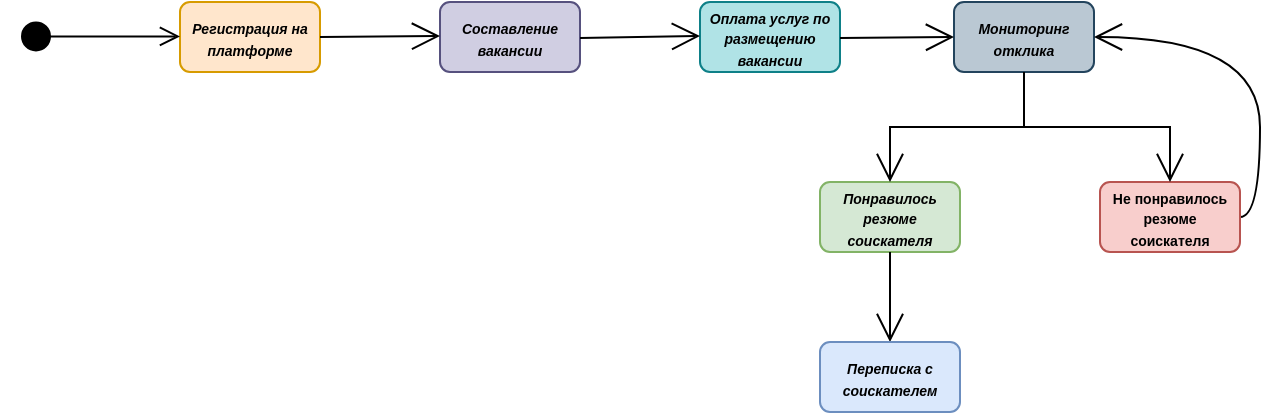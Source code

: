 <mxfile version="22.0.3" type="device">
  <diagram name="Страница — 1" id="ClUUz-PhFVc8LEqoqP6E">
    <mxGraphModel dx="810" dy="73" grid="0" gridSize="10" guides="1" tooltips="1" connect="1" arrows="1" fold="1" page="0" pageScale="1" pageWidth="827" pageHeight="1169" math="0" shadow="0">
      <root>
        <mxCell id="0" />
        <mxCell id="1" parent="0" />
        <mxCell id="MLpdRskqEerYFSkRcBAE-7" value="&lt;div style=&quot;line-height: 70%;&quot;&gt;&lt;span style=&quot;background-color: initial;&quot;&gt;&lt;font style=&quot;font-size: 7px;&quot;&gt;&lt;b&gt;&lt;i&gt;Регистрация на платформе&lt;/i&gt;&lt;/b&gt;&lt;/font&gt;&lt;/span&gt;&lt;/div&gt;" style="html=1;rounded=1;absoluteArcSize=1;arcSize=10;whiteSpace=wrap;align=center;fillColor=#ffe6cc;strokeColor=#d79b00;" parent="1" vertex="1">
          <mxGeometry x="370" y="490" width="70" height="35" as="geometry" />
        </mxCell>
        <mxCell id="MLpdRskqEerYFSkRcBAE-10" value="&lt;div style=&quot;line-height: 70%;&quot;&gt;&lt;span style=&quot;background-color: initial;&quot;&gt;&lt;font style=&quot;font-size: 7px;&quot;&gt;&lt;b&gt;&lt;i&gt;Составление вакансии&lt;/i&gt;&lt;/b&gt;&lt;/font&gt;&lt;/span&gt;&lt;/div&gt;" style="html=1;rounded=1;absoluteArcSize=1;arcSize=10;whiteSpace=wrap;align=center;fillColor=#d0cee2;strokeColor=#56517e;" parent="1" vertex="1">
          <mxGeometry x="500" y="490" width="70" height="35" as="geometry" />
        </mxCell>
        <mxCell id="MLpdRskqEerYFSkRcBAE-12" value="" style="endArrow=open;endFill=1;endSize=12;html=1;rounded=0;exitX=1;exitY=0.5;exitDx=0;exitDy=0;" parent="1" source="MLpdRskqEerYFSkRcBAE-7" edge="1">
          <mxGeometry width="160" relative="1" as="geometry">
            <mxPoint x="390" y="507.34" as="sourcePoint" />
            <mxPoint x="500" y="507" as="targetPoint" />
          </mxGeometry>
        </mxCell>
        <mxCell id="MLpdRskqEerYFSkRcBAE-13" value="&lt;div style=&quot;line-height: 70%;&quot;&gt;&lt;span style=&quot;font-size: 7px;&quot;&gt;&lt;b&gt;&lt;i&gt;Оплата услуг по размещению вакансии&lt;/i&gt;&lt;/b&gt;&lt;/span&gt;&lt;/div&gt;" style="html=1;rounded=1;absoluteArcSize=1;arcSize=10;whiteSpace=wrap;align=center;fillColor=#b0e3e6;strokeColor=#0e8088;" parent="1" vertex="1">
          <mxGeometry x="630" y="490" width="70" height="35" as="geometry" />
        </mxCell>
        <mxCell id="MLpdRskqEerYFSkRcBAE-14" value="" style="endArrow=open;endFill=1;endSize=12;html=1;rounded=0;exitX=1;exitY=0.5;exitDx=0;exitDy=0;" parent="1" edge="1">
          <mxGeometry width="160" relative="1" as="geometry">
            <mxPoint x="570" y="508" as="sourcePoint" />
            <mxPoint x="630" y="507" as="targetPoint" />
          </mxGeometry>
        </mxCell>
        <mxCell id="MLpdRskqEerYFSkRcBAE-16" value="&lt;div style=&quot;line-height: 70%;&quot;&gt;&lt;span style=&quot;font-size: 7px;&quot;&gt;&lt;b&gt;&lt;i&gt;Мониторинг отклика&lt;/i&gt;&lt;/b&gt;&lt;/span&gt;&lt;/div&gt;" style="html=1;rounded=1;absoluteArcSize=1;arcSize=10;whiteSpace=wrap;align=center;fillColor=#bac8d3;strokeColor=#23445d;" parent="1" vertex="1">
          <mxGeometry x="757" y="490" width="70" height="35" as="geometry" />
        </mxCell>
        <mxCell id="MLpdRskqEerYFSkRcBAE-17" value="" style="endArrow=open;endFill=1;endSize=12;html=1;rounded=0;exitX=1;exitY=0.5;exitDx=0;exitDy=0;entryX=0;entryY=0.5;entryDx=0;entryDy=0;" parent="1" target="MLpdRskqEerYFSkRcBAE-16" edge="1">
          <mxGeometry width="160" relative="1" as="geometry">
            <mxPoint x="700" y="508" as="sourcePoint" />
            <mxPoint x="740" y="508" as="targetPoint" />
          </mxGeometry>
        </mxCell>
        <mxCell id="MLpdRskqEerYFSkRcBAE-18" value="&lt;div style=&quot;line-height: 70%;&quot;&gt;&lt;span style=&quot;font-size: 7px;&quot;&gt;&lt;i&gt;&lt;b&gt;Понравилось резюме соискателя&lt;/b&gt;&lt;/i&gt;&lt;/span&gt;&lt;/div&gt;" style="html=1;rounded=1;absoluteArcSize=1;arcSize=10;whiteSpace=wrap;align=center;fillColor=#d5e8d4;strokeColor=#82b366;" parent="1" vertex="1">
          <mxGeometry x="690" y="580" width="70" height="35" as="geometry" />
        </mxCell>
        <mxCell id="MLpdRskqEerYFSkRcBAE-19" value="" style="endArrow=open;endFill=1;endSize=12;html=1;rounded=0;exitX=1;exitY=0.5;exitDx=0;exitDy=0;entryX=1;entryY=0.5;entryDx=0;entryDy=0;edgeStyle=orthogonalEdgeStyle;curved=1;" parent="1" source="MLpdRskqEerYFSkRcBAE-20" target="MLpdRskqEerYFSkRcBAE-16" edge="1">
          <mxGeometry width="160" relative="1" as="geometry">
            <mxPoint x="910" y="598" as="sourcePoint" />
            <mxPoint x="970" y="597" as="targetPoint" />
          </mxGeometry>
        </mxCell>
        <mxCell id="MLpdRskqEerYFSkRcBAE-20" value="&lt;div style=&quot;line-height: 70%;&quot;&gt;&lt;span style=&quot;font-size: 7px;&quot;&gt;&lt;b&gt;Не понравилось резюме соискателя&lt;/b&gt;&lt;/span&gt;&lt;/div&gt;" style="html=1;rounded=1;absoluteArcSize=1;arcSize=10;whiteSpace=wrap;align=center;fillColor=#f8cecc;strokeColor=#b85450;" parent="1" vertex="1">
          <mxGeometry x="830" y="580" width="70" height="35" as="geometry" />
        </mxCell>
        <mxCell id="MLpdRskqEerYFSkRcBAE-22" value="" style="endArrow=open;endFill=1;endSize=12;html=1;rounded=0;exitX=0.5;exitY=1;exitDx=0;exitDy=0;entryX=0.5;entryY=0;entryDx=0;entryDy=0;edgeStyle=orthogonalEdgeStyle;" parent="1" source="MLpdRskqEerYFSkRcBAE-16" target="MLpdRskqEerYFSkRcBAE-18" edge="1">
          <mxGeometry width="160" relative="1" as="geometry">
            <mxPoint x="770" y="561" as="sourcePoint" />
            <mxPoint x="830" y="560" as="targetPoint" />
          </mxGeometry>
        </mxCell>
        <mxCell id="MLpdRskqEerYFSkRcBAE-24" value="" style="endArrow=open;endFill=1;endSize=12;html=1;rounded=0;entryX=0.5;entryY=0;entryDx=0;entryDy=0;exitX=0.5;exitY=1;exitDx=0;exitDy=0;edgeStyle=orthogonalEdgeStyle;" parent="1" source="MLpdRskqEerYFSkRcBAE-16" target="MLpdRskqEerYFSkRcBAE-20" edge="1">
          <mxGeometry width="160" relative="1" as="geometry">
            <mxPoint x="800" y="550" as="sourcePoint" />
            <mxPoint x="880" y="560" as="targetPoint" />
          </mxGeometry>
        </mxCell>
        <mxCell id="MLpdRskqEerYFSkRcBAE-25" value="" style="endArrow=open;endFill=1;endSize=12;html=1;rounded=0;exitX=0.5;exitY=1;exitDx=0;exitDy=0;entryX=0.5;entryY=0;entryDx=0;entryDy=0;" parent="1" source="MLpdRskqEerYFSkRcBAE-18" target="MLpdRskqEerYFSkRcBAE-26" edge="1">
          <mxGeometry width="160" relative="1" as="geometry">
            <mxPoint x="710" y="630" as="sourcePoint" />
            <mxPoint x="725" y="650" as="targetPoint" />
          </mxGeometry>
        </mxCell>
        <mxCell id="MLpdRskqEerYFSkRcBAE-26" value="&lt;div style=&quot;line-height: 70%;&quot;&gt;&lt;span style=&quot;font-size: 7px;&quot;&gt;&lt;i&gt;&lt;b&gt;Переписка с соискателем&lt;/b&gt;&lt;/i&gt;&lt;/span&gt;&lt;/div&gt;" style="html=1;rounded=1;absoluteArcSize=1;arcSize=10;whiteSpace=wrap;align=center;fillColor=#dae8fc;strokeColor=#6c8ebf;" parent="1" vertex="1">
          <mxGeometry x="690" y="660" width="70" height="35" as="geometry" />
        </mxCell>
        <mxCell id="MEtlb6hPP4lqGt-qHc6Q-1" value="" style="html=1;verticalAlign=bottom;startArrow=circle;startFill=1;endArrow=open;startSize=6;endSize=8;curved=0;rounded=0;" edge="1" parent="1">
          <mxGeometry width="80" relative="1" as="geometry">
            <mxPoint x="290" y="507.21" as="sourcePoint" />
            <mxPoint x="370" y="507.21" as="targetPoint" />
          </mxGeometry>
        </mxCell>
      </root>
    </mxGraphModel>
  </diagram>
</mxfile>
